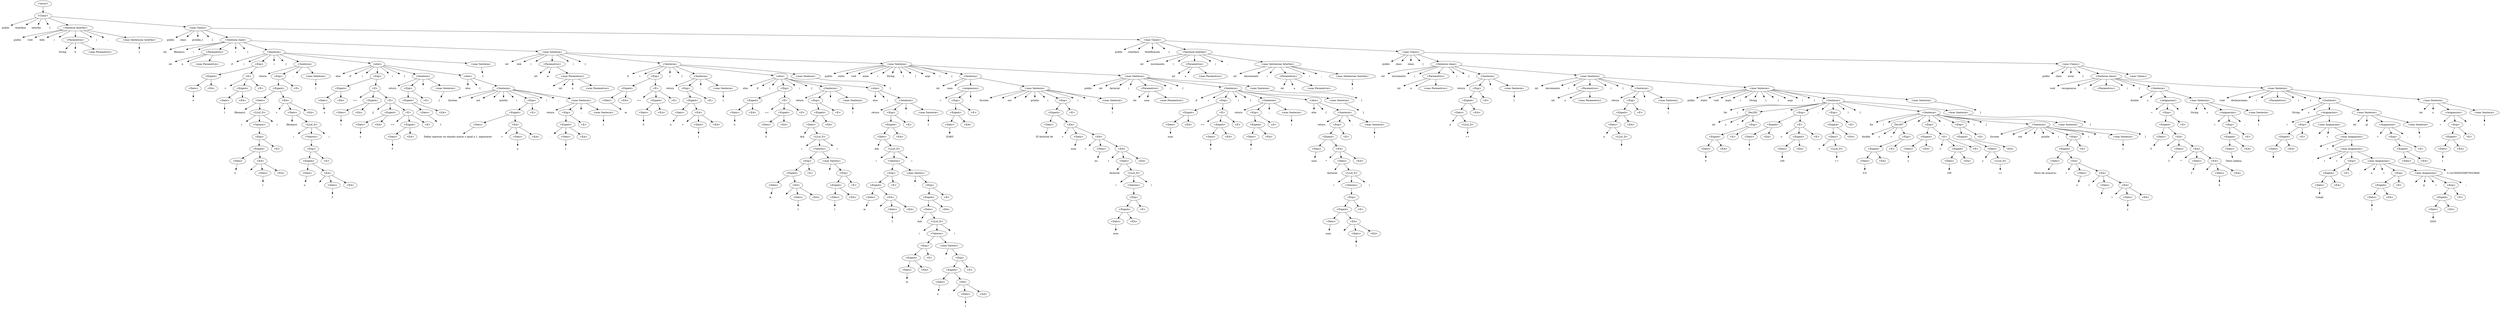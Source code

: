 digraph D {

//------------------------iniico--------------------------

inicio [label="<inicio>"] 


//--------------------------Clase0--------------------------

Clase0 [label="<Clase>"] 
inicio->Clase0

1[label="public"; shape=plaintext] 
Clase0->1

2[label="interface"; shape=plaintext] 
Clase0->2

3[label="interfaz"; shape=plaintext] 
Clase0->3

4[label="{"; shape=plaintext] 
Clase0->4

//--------------------------sentGI5--------------------------

sentGI5 [label="<Sentecia Interfaz>"] 
Clase0->sentGI5

5[label="public"; shape=plaintext] 
sentGI5->5

6[label="void"; shape=plaintext] 
sentGI5->6

7[label="helo"; shape=plaintext] 
sentGI5->7

8[label="("; shape=plaintext] 
sentGI5->8

//--------------------------parametos9--------------------------

parametos9 [label="<Parametros>"] 
sentGI5->parametos9

9[label="String"; shape=plaintext] 
parametos9->9

10[label="h"; shape=plaintext] 
parametos9->10

//--------------------------masParams11--------------------------
masParams11 [label="<mas Parametros>"] 
parametos9->masParams11

11[label=")"; shape=plaintext] 
sentGI5->11

12[label=";"; shape=plaintext] 
sentGI5->12

//--------------------------masSentGl13--------------------------

masSentGl13 [label="<mas Sentencias Interfaz>"] 

sentGI5->masSentGl13

13[label="}"; shape=plaintext] 
masSentGl13->13

//--------------------------masClases14--------------------------

masClases14 [label="<mas Clases>"] 

Clase0->masClases14

14[label="public"; shape=plaintext] 
masClases14->14

15[label="class"; shape=plaintext] 
masClases14->15

16[label="prueba_1"; shape=plaintext] 
masClases14->16

17[label="{"; shape=plaintext] 
masClases14->17

//--------------------------sentG18--------------------------

sentG18 [label="<Sentecia clase>"] 
masClases14->sentG18

18[label="int"; shape=plaintext] 
sentG18->18

19[label="fibonacci"; shape=plaintext] 
sentG18->19

20[label="("; shape=plaintext] 
sentG18->20

//--------------------------parametos21--------------------------

parametos21 [label="<Parametros>"] 
sentG18->parametos21

21[label="int"; shape=plaintext] 
parametos21->21

22[label="n"; shape=plaintext] 
parametos21->22

//--------------------------masParams23--------------------------
masParams23 [label="<mas Parametros>"] 
parametos21->masParams23

23[label=")"; shape=plaintext] 
sentG18->23

24[label="{"; shape=plaintext] 
sentG18->24

//--------------------------sentFunc25--------------------------

sentFunc25 [label="<Sentecia>"] 
sentG18->sentFunc25

25[label="if"; shape=plaintext] 
sentFunc25->25

26[label="("; shape=plaintext] 
sentFunc25->26

//--------------------------exp27--------------------------

exp27 [label="<Exp>"] 
sentFunc25->exp27

//--------------------------ExpA27--------------------------

ExpA27 [label="<ExpeA>"] 
exp27->ExpA27

//--------------------------dato27--------------------------

dato27 [label="<Dato>"] 
ExpA27->dato27

27[label="n"; shape=plaintext] 
dato27->27

//--------------------------EA28--------------------------

EA28 [label="<EA>"] 
ExpA27->EA28

//--------------------------E28--------------------------

E28 [label="<E>"] 
exp27->E28

28[label=">"; shape=plaintext] 
E28->28

//--------------------------ExpA29--------------------------

ExpA29 [label="<ExpeA>"] 
E28->ExpA29

//--------------------------dato29--------------------------

dato29 [label="<Dato>"] 
ExpA29->dato29

29[label="1"; shape=plaintext] 
dato29->29

//--------------------------EA30--------------------------

EA30 [label="<EA>"] 
ExpA29->EA30

//--------------------------E30--------------------------

E30 [label="<E>"] 
E28->E30

30[label=")"; shape=plaintext] 
sentFunc25->30

31[label="{"; shape=plaintext] 
sentFunc25->31

//--------------------------sentif32--------------------------

sentif32 [label="<Sentecia>"] 
sentFunc25->sentif32

32[label="return"; shape=plaintext] 
sentif32->32

//--------------------------exp33--------------------------

exp33 [label="<Exp>"] 
sentif32->exp33

//--------------------------ExpA33--------------------------

ExpA33 [label="<ExpeA>"] 
exp33->ExpA33

//--------------------------dato33--------------------------

dato33 [label="<Dato>"] 
ExpA33->dato33

33[label="fibonacci"; shape=plaintext] 
dato33->33

//--------------------------LLoI_D34--------------------------

LLoI_D34 [label="<LLoI_D>"] 
dato33->LLoI_D34

34[label="("; shape=plaintext] 
LLoI_D34->34

//--------------------------Valores35--------------------------

Valores35 [label="<Valores>"] 
LLoI_D34->Valores35

//--------------------------exp35--------------------------

exp35 [label="<Exp>"] 
Valores35->exp35

//--------------------------ExpA35--------------------------

ExpA35 [label="<ExpeA>"] 
exp35->ExpA35

//--------------------------dato35--------------------------

dato35 [label="<Dato>"] 
ExpA35->dato35

35[label="n"; shape=plaintext] 
dato35->35

//--------------------------EA36--------------------------

EA36 [label="<EA>"] 
ExpA35->EA36

36[label="-"; shape=plaintext] 
EA36->36

//--------------------------dato37--------------------------

dato37 [label="<Dato>"] 
EA36->dato37

37[label="1"; shape=plaintext] 
dato37->37

//--------------------------EA38--------------------------

EA38 [label="<EA>"] 
EA36->EA38

//--------------------------E38--------------------------

E38 [label="<E>"] 
exp35->E38

38[label=")"; shape=plaintext] 
LLoI_D34->38

//--------------------------EA39--------------------------

EA39 [label="<EA>"] 
ExpA33->EA39

39[label="+"; shape=plaintext] 
EA39->39

//--------------------------dato40--------------------------

dato40 [label="<Dato>"] 
EA39->dato40

40[label="fibonacci"; shape=plaintext] 
dato40->40

//--------------------------LLoI_D41--------------------------

LLoI_D41 [label="<LLoI_D>"] 
dato40->LLoI_D41

41[label="("; shape=plaintext] 
LLoI_D41->41

//--------------------------Valores42--------------------------

Valores42 [label="<Valores>"] 
LLoI_D41->Valores42

//--------------------------exp42--------------------------

exp42 [label="<Exp>"] 
Valores42->exp42

//--------------------------ExpA42--------------------------

ExpA42 [label="<ExpeA>"] 
exp42->ExpA42

//--------------------------dato42--------------------------

dato42 [label="<Dato>"] 
ExpA42->dato42

42[label="n"; shape=plaintext] 
dato42->42

//--------------------------EA43--------------------------

EA43 [label="<EA>"] 
ExpA42->EA43

43[label="-"; shape=plaintext] 
EA43->43

//--------------------------dato44--------------------------

dato44 [label="<Dato>"] 
EA43->dato44

44[label="2"; shape=plaintext] 
dato44->44

//--------------------------EA45--------------------------

EA45 [label="<EA>"] 
EA43->EA45

//--------------------------E45--------------------------

E45 [label="<E>"] 
exp42->E45

45[label=")"; shape=plaintext] 
LLoI_D41->45

//--------------------------EA46--------------------------

EA46 [label="<EA>"] 
EA39->EA46

//--------------------------E46--------------------------

E46 [label="<E>"] 
exp33->E46

46[label=";"; shape=plaintext] 
sentif32->46

//--------------------------sentif32--------------------------

sent47 [label="<mas Sentecia>"] 
sentif32->sent47

48[label="}"; shape=plaintext] 
sent47->48

//--------------------------else49--------------------------

else49 [label="<else>"] 
sentFunc25->else49

49[label=" else "; shape=plaintext] 
else49->49

50[label=" if "; shape=plaintext] 
else49->50

51[label="("; shape=plaintext] 
else49->51

//--------------------------exp52--------------------------

exp52 [label="<Exp>"] 
else49->exp52

//--------------------------ExpA52--------------------------

ExpA52 [label="<ExpeA>"] 
exp52->ExpA52

//--------------------------dato52--------------------------

dato52 [label="<Dato>"] 
ExpA52->dato52

52[label="n"; shape=plaintext] 
dato52->52

//--------------------------EA53--------------------------

EA53 [label="<EA>"] 
ExpA52->EA53

//--------------------------E53--------------------------

E53 [label="<E>"] 
exp52->E53

53[label="=="; shape=plaintext] 
E53->53

//--------------------------ExpA54--------------------------

ExpA54 [label="<ExpeA>"] 
E53->ExpA54

//--------------------------dato54--------------------------

dato54 [label="<Dato>"] 
ExpA54->dato54

54[label="1"; shape=plaintext] 
dato54->54

//--------------------------EA55--------------------------

EA55 [label="<EA>"] 
ExpA54->EA55

//--------------------------E55--------------------------

E55 [label="<E>"] 
E53->E55

55[label="||"; shape=plaintext] 
E55->55

//--------------------------ExpA56--------------------------

ExpA56 [label="<ExpeA>"] 
E55->ExpA56

//--------------------------dato56--------------------------

dato56 [label="<Dato>"] 
ExpA56->dato56

56[label="n"; shape=plaintext] 
dato56->56

//--------------------------EA57--------------------------

EA57 [label="<EA>"] 
ExpA56->EA57

//--------------------------E57--------------------------

E57 [label="<E>"] 
E55->E57

57[label="=="; shape=plaintext] 
E57->57

//--------------------------ExpA58--------------------------

ExpA58 [label="<ExpeA>"] 
E57->ExpA58

//--------------------------dato58--------------------------

dato58 [label="<Dato>"] 
ExpA58->dato58

58[label="0"; shape=plaintext] 
dato58->58

//--------------------------EA59--------------------------

EA59 [label="<EA>"] 
ExpA58->EA59

//--------------------------E59--------------------------

E59 [label="<E>"] 
E57->E59

59[label=")"; shape=plaintext] 
else49->59

60[label="{"; shape=plaintext] 
else49->60

//--------------------------else49--------------------------

sentElseIf61 [label="<Sentecia>"] 
else49->sentElseIf61

62[label="return"; shape=plaintext] 
sentElseIf61->62

//--------------------------exp63--------------------------

exp63 [label="<Exp>"] 
sentElseIf61->exp63

//--------------------------ExpA63--------------------------

ExpA63 [label="<ExpeA>"] 
exp63->ExpA63

//--------------------------dato63--------------------------

dato63 [label="<Dato>"] 
ExpA63->dato63

63[label="1"; shape=plaintext] 
dato63->63

//--------------------------EA64--------------------------

EA64 [label="<EA>"] 
ExpA63->EA64

//--------------------------E64--------------------------

E64 [label="<E>"] 
exp63->E64

64[label=";"; shape=plaintext] 
sentElseIf61->64

//--------------------------sentElseIf61--------------------------

sent65 [label="<mas Sentecia>"] 
sentElseIf61->sent65

65[label="}"; shape=plaintext] 
sent65->65

//--------------------------bloqueElse66--------------------------

bloqueElse66 [label="<else>"] 
else49->bloqueElse66

66[label=" else "; shape=plaintext] 
bloqueElse66->66

67[label="{"; shape=plaintext] 
bloqueElse66->67

//--------------------------bloqueElse66--------------------------

sentElse68 [label="<Sentecia>"] 
bloqueElse66->sentElse68

69[label="System"; shape=plaintext] 
sentElse68->69

70[label="."; shape=plaintext] 
sentElse68->70

71[label="out"; shape=plaintext] 
sentElse68->71

72[label="."; shape=plaintext] 
sentElse68->72

73[label="println"; shape=plaintext] 
sentElse68->73

74[label="("; shape=plaintext] 
sentElse68->74

//--------------------------exp75--------------------------

exp75 [label="<Exp>"] 
sentElse68->exp75

//--------------------------ExpA75--------------------------

ExpA75 [label="<ExpeA>"] 
exp75->ExpA75

//--------------------------dato75--------------------------

dato75 [label="<Dato>"] 
ExpA75->dato75

75[label="Debes ingresar un tamaño mayor o igual a 1, ingresaste: "; shape=plaintext] 
dato75->75

//--------------------------EA76--------------------------

EA76 [label="<EA>"] 
ExpA75->EA76

76[label="+"; shape=plaintext] 
EA76->76

//--------------------------dato77--------------------------

dato77 [label="<Dato>"] 
EA76->dato77

77[label="n"; shape=plaintext] 
dato77->77

//--------------------------EA78--------------------------

EA78 [label="<EA>"] 
EA76->EA78

//--------------------------E78--------------------------

E78 [label="<E>"] 
exp75->E78

78[label=")"; shape=plaintext] 
sentElse68->78

79[label=";"; shape=plaintext] 
sentElse68->79

//--------------------------sentElse68--------------------------

sent80 [label="<mas Sentecia>"] 
sentElse68->sent80

80[label="return"; shape=plaintext] 
sent80->80

//--------------------------exp81--------------------------

exp81 [label="<Exp>"] 
sent80->exp81

//--------------------------ExpA81--------------------------

ExpA81 [label="<ExpeA>"] 
exp81->ExpA81

81[label="-"; shape=plaintext] 
ExpA81->81

//--------------------------dato82--------------------------

dato82 [label="<Dato>"] 
ExpA81->dato82

82[label="1"; shape=plaintext] 
dato82->82

//--------------------------EA83--------------------------

EA83 [label="<EA>"] 
ExpA81->EA83

//--------------------------E83--------------------------

E83 [label="<E>"] 
exp81->E83

83[label=";"; shape=plaintext] 
sent80->83

//--------------------------sent80--------------------------

sent84 [label="<mas Sentecia>"] 
sent80->sent84

84[label="}"; shape=plaintext] 
sent84->84

//--------------------------sent85--------------------------

sent85 [label="<mas Sentecia>"] 
sentFunc25->sent85

85[label="}"; shape=plaintext] 
sent85->85

//--------------------------sentG86--------------------------

sentG86 [label="<mas Sentecia>"] 
sentG18->sentG86

86[label="int"; shape=plaintext] 
sentG86->86

87[label="Ack"; shape=plaintext] 
sentG86->87

88[label="("; shape=plaintext] 
sentG86->88

//--------------------------parametos89--------------------------

parametos89 [label="<Parametros>"] 
sentG86->parametos89

89[label="int"; shape=plaintext] 
parametos89->89

90[label="m"; shape=plaintext] 
parametos89->90

//--------------------------masParams91--------------------------
masParams91 [label="<mas Parametros>"] 
parametos89->masParams91

91[label=","; shape=plaintext] 
masParams91->91

92[label="int"; shape=plaintext] 
masParams91->92

93[label="n"; shape=plaintext] 
masParams91->93

//--------------------------masParams94--------------------------
masParams94 [label="<mas Parametros>"] 
masParams91->masParams94

94[label=")"; shape=plaintext] 
sentG86->94

95[label="{"; shape=plaintext] 
sentG86->95

//--------------------------sentFunc96--------------------------

sentFunc96 [label="<Sentecia>"] 
sentG86->sentFunc96

96[label="if"; shape=plaintext] 
sentFunc96->96

97[label="("; shape=plaintext] 
sentFunc96->97

//--------------------------exp98--------------------------

exp98 [label="<Exp>"] 
sentFunc96->exp98

//--------------------------ExpA98--------------------------

ExpA98 [label="<ExpeA>"] 
exp98->ExpA98

//--------------------------dato98--------------------------

dato98 [label="<Dato>"] 
ExpA98->dato98

98[label="m"; shape=plaintext] 
dato98->98

//--------------------------EA99--------------------------

EA99 [label="<EA>"] 
ExpA98->EA99

//--------------------------E99--------------------------

E99 [label="<E>"] 
exp98->E99

99[label="=="; shape=plaintext] 
E99->99

//--------------------------ExpA100--------------------------

ExpA100 [label="<ExpeA>"] 
E99->ExpA100

//--------------------------dato100--------------------------

dato100 [label="<Dato>"] 
ExpA100->dato100

100[label="0"; shape=plaintext] 
dato100->100

//--------------------------EA101--------------------------

EA101 [label="<EA>"] 
ExpA100->EA101

//--------------------------E101--------------------------

E101 [label="<E>"] 
E99->E101

101[label=")"; shape=plaintext] 
sentFunc96->101

102[label="{"; shape=plaintext] 
sentFunc96->102

//--------------------------sentif103--------------------------

sentif103 [label="<Sentecia>"] 
sentFunc96->sentif103

103[label="return"; shape=plaintext] 
sentif103->103

//--------------------------exp104--------------------------

exp104 [label="<Exp>"] 
sentif103->exp104

//--------------------------ExpA104--------------------------

ExpA104 [label="<ExpeA>"] 
exp104->ExpA104

//--------------------------dato104--------------------------

dato104 [label="<Dato>"] 
ExpA104->dato104

104[label="n"; shape=plaintext] 
dato104->104

//--------------------------EA105--------------------------

EA105 [label="<EA>"] 
ExpA104->EA105

105[label="+"; shape=plaintext] 
EA105->105

//--------------------------dato106--------------------------

dato106 [label="<Dato>"] 
EA105->dato106

106[label="1"; shape=plaintext] 
dato106->106

//--------------------------EA107--------------------------

EA107 [label="<EA>"] 
EA105->EA107

//--------------------------E107--------------------------

E107 [label="<E>"] 
exp104->E107

107[label=";"; shape=plaintext] 
sentif103->107

//--------------------------sentif103--------------------------

sent108 [label="<mas Sentecia>"] 
sentif103->sent108

108[label="}"; shape=plaintext] 
sent108->108

//--------------------------else109--------------------------

else109 [label="<else>"] 
sentFunc96->else109

109[label=" else "; shape=plaintext] 
else109->109

110[label=" if "; shape=plaintext] 
else109->110

111[label="("; shape=plaintext] 
else109->111

//--------------------------exp112--------------------------

exp112 [label="<Exp>"] 
else109->exp112

//--------------------------ExpA112--------------------------

ExpA112 [label="<ExpeA>"] 
exp112->ExpA112

//--------------------------dato112--------------------------

dato112 [label="<Dato>"] 
ExpA112->dato112

112[label="n"; shape=plaintext] 
dato112->112

//--------------------------EA113--------------------------

EA113 [label="<EA>"] 
ExpA112->EA113

//--------------------------E113--------------------------

E113 [label="<E>"] 
exp112->E113

113[label="=="; shape=plaintext] 
E113->113

//--------------------------ExpA114--------------------------

ExpA114 [label="<ExpeA>"] 
E113->ExpA114

//--------------------------dato114--------------------------

dato114 [label="<Dato>"] 
ExpA114->dato114

114[label="0"; shape=plaintext] 
dato114->114

//--------------------------EA115--------------------------

EA115 [label="<EA>"] 
ExpA114->EA115

//--------------------------E115--------------------------

E115 [label="<E>"] 
E113->E115

115[label=")"; shape=plaintext] 
else109->115

116[label="{"; shape=plaintext] 
else109->116

//--------------------------else109--------------------------

sentElseIf117 [label="<Sentecia>"] 
else109->sentElseIf117

117[label="return"; shape=plaintext] 
sentElseIf117->117

//--------------------------exp118--------------------------

exp118 [label="<Exp>"] 
sentElseIf117->exp118

//--------------------------ExpA118--------------------------

ExpA118 [label="<ExpeA>"] 
exp118->ExpA118

//--------------------------dato118--------------------------

dato118 [label="<Dato>"] 
ExpA118->dato118

118[label="Ack"; shape=plaintext] 
dato118->118

//--------------------------LLoI_D119--------------------------

LLoI_D119 [label="<LLoI_D>"] 
dato118->LLoI_D119

119[label="("; shape=plaintext] 
LLoI_D119->119

//--------------------------Valores120--------------------------

Valores120 [label="<Valores>"] 
LLoI_D119->Valores120

//--------------------------exp120--------------------------

exp120 [label="<Exp>"] 
Valores120->exp120

//--------------------------ExpA120--------------------------

ExpA120 [label="<ExpeA>"] 
exp120->ExpA120

//--------------------------dato120--------------------------

dato120 [label="<Dato>"] 
ExpA120->dato120

120[label="m"; shape=plaintext] 
dato120->120

//--------------------------EA121--------------------------

EA121 [label="<EA>"] 
ExpA120->EA121

121[label="-"; shape=plaintext] 
EA121->121

//--------------------------dato122--------------------------

dato122 [label="<Dato>"] 
EA121->dato122

122[label="1"; shape=plaintext] 
dato122->122

//--------------------------EA123--------------------------

EA123 [label="<EA>"] 
EA121->EA123

//--------------------------E123--------------------------

E123 [label="<E>"] 
exp120->E123

//--------------------------Valores123--------------------------

Valores123 [label="<mas Valores>"] 
Valores120->Valores123

123[label=","; shape=plaintext] 
Valores123->123

//--------------------------exp124--------------------------

exp124 [label="<Exp>"] 
Valores123->exp124

//--------------------------ExpA124--------------------------

ExpA124 [label="<ExpeA>"] 
exp124->ExpA124

//--------------------------dato124--------------------------

dato124 [label="<Dato>"] 
ExpA124->dato124

124[label="1"; shape=plaintext] 
dato124->124

//--------------------------EA125--------------------------

EA125 [label="<EA>"] 
ExpA124->EA125

//--------------------------E125--------------------------

E125 [label="<E>"] 
exp124->E125

125[label=")"; shape=plaintext] 
LLoI_D119->125

//--------------------------EA126--------------------------

EA126 [label="<EA>"] 
ExpA118->EA126

//--------------------------E126--------------------------

E126 [label="<E>"] 
exp118->E126

126[label=";"; shape=plaintext] 
sentElseIf117->126

//--------------------------sentElseIf117--------------------------

sent127 [label="<mas Sentecia>"] 
sentElseIf117->sent127

127[label="}"; shape=plaintext] 
sent127->127

//--------------------------bloqueElse128--------------------------

bloqueElse128 [label="<else>"] 
else109->bloqueElse128

128[label=" else "; shape=plaintext] 
bloqueElse128->128

129[label="{"; shape=plaintext] 
bloqueElse128->129

//--------------------------bloqueElse128--------------------------

sentElse130 [label="<Sentecia>"] 
bloqueElse128->sentElse130

130[label="return"; shape=plaintext] 
sentElse130->130

//--------------------------exp131--------------------------

exp131 [label="<Exp>"] 
sentElse130->exp131

//--------------------------ExpA131--------------------------

ExpA131 [label="<ExpeA>"] 
exp131->ExpA131

//--------------------------dato131--------------------------

dato131 [label="<Dato>"] 
ExpA131->dato131

131[label="Ack"; shape=plaintext] 
dato131->131

//--------------------------LLoI_D132--------------------------

LLoI_D132 [label="<LLoI_D>"] 
dato131->LLoI_D132

132[label="("; shape=plaintext] 
LLoI_D132->132

//--------------------------Valores133--------------------------

Valores133 [label="<Valores>"] 
LLoI_D132->Valores133

//--------------------------exp133--------------------------

exp133 [label="<Exp>"] 
Valores133->exp133

//--------------------------ExpA133--------------------------

ExpA133 [label="<ExpeA>"] 
exp133->ExpA133

//--------------------------dato133--------------------------

dato133 [label="<Dato>"] 
ExpA133->dato133

133[label="m"; shape=plaintext] 
dato133->133

//--------------------------EA134--------------------------

EA134 [label="<EA>"] 
ExpA133->EA134

134[label="-"; shape=plaintext] 
EA134->134

//--------------------------dato135--------------------------

dato135 [label="<Dato>"] 
EA134->dato135

135[label="1"; shape=plaintext] 
dato135->135

//--------------------------EA136--------------------------

EA136 [label="<EA>"] 
EA134->EA136

//--------------------------E136--------------------------

E136 [label="<E>"] 
exp133->E136

//--------------------------Valores136--------------------------

Valores136 [label="<mas Valores>"] 
Valores133->Valores136

136[label=","; shape=plaintext] 
Valores136->136

//--------------------------exp137--------------------------

exp137 [label="<Exp>"] 
Valores136->exp137

//--------------------------ExpA137--------------------------

ExpA137 [label="<ExpeA>"] 
exp137->ExpA137

//--------------------------dato137--------------------------

dato137 [label="<Dato>"] 
ExpA137->dato137

137[label="Ack"; shape=plaintext] 
dato137->137

//--------------------------LLoI_D138--------------------------

LLoI_D138 [label="<LLoI_D>"] 
dato137->LLoI_D138

138[label="("; shape=plaintext] 
LLoI_D138->138

//--------------------------Valores139--------------------------

Valores139 [label="<Valores>"] 
LLoI_D138->Valores139

//--------------------------exp139--------------------------

exp139 [label="<Exp>"] 
Valores139->exp139

//--------------------------ExpA139--------------------------

ExpA139 [label="<ExpeA>"] 
exp139->ExpA139

//--------------------------dato139--------------------------

dato139 [label="<Dato>"] 
ExpA139->dato139

139[label="m"; shape=plaintext] 
dato139->139

//--------------------------EA140--------------------------

EA140 [label="<EA>"] 
ExpA139->EA140

//--------------------------E140--------------------------

E140 [label="<E>"] 
exp139->E140

//--------------------------Valores140--------------------------

Valores140 [label="<mas Valores>"] 
Valores139->Valores140

140[label=","; shape=plaintext] 
Valores140->140

//--------------------------exp141--------------------------

exp141 [label="<Exp>"] 
Valores140->exp141

//--------------------------ExpA141--------------------------

ExpA141 [label="<ExpeA>"] 
exp141->ExpA141

//--------------------------dato141--------------------------

dato141 [label="<Dato>"] 
ExpA141->dato141

141[label="n"; shape=plaintext] 
dato141->141

//--------------------------EA142--------------------------

EA142 [label="<EA>"] 
ExpA141->EA142

142[label="-"; shape=plaintext] 
EA142->142

//--------------------------dato143--------------------------

dato143 [label="<Dato>"] 
EA142->dato143

143[label="1"; shape=plaintext] 
dato143->143

//--------------------------EA144--------------------------

EA144 [label="<EA>"] 
EA142->EA144

//--------------------------E144--------------------------

E144 [label="<E>"] 
exp141->E144

144[label=")"; shape=plaintext] 
LLoI_D138->144

//--------------------------EA145--------------------------

EA145 [label="<EA>"] 
ExpA137->EA145

//--------------------------E145--------------------------

E145 [label="<E>"] 
exp137->E145

145[label=")"; shape=plaintext] 
LLoI_D132->145

//--------------------------EA146--------------------------

EA146 [label="<EA>"] 
ExpA131->EA146

//--------------------------E146--------------------------

E146 [label="<E>"] 
exp131->E146

146[label=";"; shape=plaintext] 
sentElse130->146

//--------------------------sentElse130--------------------------

sent147 [label="<mas Sentecia>"] 
sentElse130->sent147

147[label="}"; shape=plaintext] 
sent147->147

//--------------------------sent148--------------------------

sent148 [label="<mas Sentecia>"] 
sentFunc96->sent148

148[label="}"; shape=plaintext] 
sent148->148

//--------------------------sentG149--------------------------

sentG149 [label="<mas Sentecia>"] 
sentG86->sentG149

149[label="public"; shape=plaintext] 
sentG149->149

150[label="static"; shape=plaintext] 
sentG149->150

151[label="void"; shape=plaintext] 
sentG149->151

152[label="main"; shape=plaintext] 
sentG149->152

153[label="("; shape=plaintext] 
sentG149->153

154[label="String"; shape=plaintext] 
sentG149->154

155[label="["; shape=plaintext] 
sentG149->155

156[label="]"; shape=plaintext] 
sentG149->156

157[label="args"; shape=plaintext] 
sentG149->157

158[label=")"; shape=plaintext] 
sentG149->158

159[label="{"; shape=plaintext] 
sentG149->159

//--------------------------sentMain160--------------------------

sentMain160 [label="<Sentecia>"] 
sentG149->sentMain160

160[label="int"; shape=plaintext] 
sentMain160->160

161[label="num"; shape=plaintext] 
sentMain160->161

//--------------------------asig162--------------------------

asig162 [label="<Asignacion>"] 
sentMain160->asig162

162[label="="; shape=plaintext] 
asig162->162

//--------------------------exp163--------------------------

exp163 [label="<Exp>"] 
asig162->exp163

//--------------------------ExpA163--------------------------

ExpA163 [label="<ExpeA>"] 
exp163->ExpA163

//--------------------------dato163--------------------------

dato163 [label="<Dato>"] 
ExpA163->dato163

163[label="32465"; shape=plaintext] 
dato163->163

//--------------------------EA164--------------------------

EA164 [label="<EA>"] 
ExpA163->EA164

//--------------------------E164--------------------------

E164 [label="<E>"] 
exp163->E164

164[label=";"; shape=plaintext] 
asig162->164

//--------------------------sentMain160--------------------------

sent165 [label="<mas Sentecia>"] 
sentMain160->sent165

165[label="System"; shape=plaintext] 
sent165->165

166[label="."; shape=plaintext] 
sent165->166

167[label="out"; shape=plaintext] 
sent165->167

168[label="."; shape=plaintext] 
sent165->168

169[label="println"; shape=plaintext] 
sent165->169

170[label="("; shape=plaintext] 
sent165->170

//--------------------------exp171--------------------------

exp171 [label="<Exp>"] 
sent165->exp171

//--------------------------ExpA171--------------------------

ExpA171 [label="<ExpeA>"] 
exp171->ExpA171

//--------------------------dato171--------------------------

dato171 [label="<Dato>"] 
ExpA171->dato171

171[label="El factorial de "; shape=plaintext] 
dato171->171

//--------------------------EA172--------------------------

EA172 [label="<EA>"] 
ExpA171->EA172

172[label="+"; shape=plaintext] 
EA172->172

//--------------------------dato173--------------------------

dato173 [label="<Dato>"] 
EA172->dato173

173[label="num"; shape=plaintext] 
dato173->173

//--------------------------EA174--------------------------

EA174 [label="<EA>"] 
EA172->EA174

174[label="+"; shape=plaintext] 
EA174->174

//--------------------------dato175--------------------------

dato175 [label="<Dato>"] 
EA174->dato175

175[label=" es: "; shape=plaintext] 
dato175->175

//--------------------------EA176--------------------------

EA176 [label="<EA>"] 
EA174->EA176

176[label="+"; shape=plaintext] 
EA176->176

//--------------------------dato177--------------------------

dato177 [label="<Dato>"] 
EA176->dato177

177[label="factorial"; shape=plaintext] 
dato177->177

//--------------------------LLoI_D178--------------------------

LLoI_D178 [label="<LLoI_D>"] 
dato177->LLoI_D178

178[label="("; shape=plaintext] 
LLoI_D178->178

//--------------------------Valores179--------------------------

Valores179 [label="<Valores>"] 
LLoI_D178->Valores179

//--------------------------exp179--------------------------

exp179 [label="<Exp>"] 
Valores179->exp179

//--------------------------ExpA179--------------------------

ExpA179 [label="<ExpeA>"] 
exp179->ExpA179

//--------------------------dato179--------------------------

dato179 [label="<Dato>"] 
ExpA179->dato179

179[label="num"; shape=plaintext] 
dato179->179

//--------------------------EA180--------------------------

EA180 [label="<EA>"] 
ExpA179->EA180

//--------------------------E180--------------------------

E180 [label="<E>"] 
exp179->E180

180[label=")"; shape=plaintext] 
LLoI_D178->180

//--------------------------EA181--------------------------

EA181 [label="<EA>"] 
EA176->EA181

//--------------------------E181--------------------------

E181 [label="<E>"] 
exp171->E181

181[label=")"; shape=plaintext] 
sent165->181

182[label=";"; shape=plaintext] 
sent165->182

//--------------------------sent165--------------------------

sent183 [label="<mas Sentecia>"] 
sent165->sent183

183[label="}"; shape=plaintext] 
sent183->183

//--------------------------sentG184--------------------------

sentG184 [label="<mas Sentecia>"] 
sentG149->sentG184

184[label="public"; shape=plaintext] 
sentG184->184

185[label="int"; shape=plaintext] 
sentG184->185

186[label="factorial"; shape=plaintext] 
sentG184->186

187[label="("; shape=plaintext] 
sentG184->187

//--------------------------parametos188--------------------------

parametos188 [label="<Parametros>"] 
sentG184->parametos188

188[label="int"; shape=plaintext] 
parametos188->188

189[label="num"; shape=plaintext] 
parametos188->189

//--------------------------masParams190--------------------------
masParams190 [label="<mas Parametros>"] 
parametos188->masParams190

190[label=")"; shape=plaintext] 
sentG184->190

191[label="{"; shape=plaintext] 
sentG184->191

//--------------------------sentFunc192--------------------------

sentFunc192 [label="<Sentecia>"] 
sentG184->sentFunc192

192[label="if"; shape=plaintext] 
sentFunc192->192

193[label="("; shape=plaintext] 
sentFunc192->193

//--------------------------exp194--------------------------

exp194 [label="<Exp>"] 
sentFunc192->exp194

//--------------------------ExpA194--------------------------

ExpA194 [label="<ExpeA>"] 
exp194->ExpA194

//--------------------------dato194--------------------------

dato194 [label="<Dato>"] 
ExpA194->dato194

194[label="num"; shape=plaintext] 
dato194->194

//--------------------------EA195--------------------------

EA195 [label="<EA>"] 
ExpA194->EA195

//--------------------------E195--------------------------

E195 [label="<E>"] 
exp194->E195

195[label="=="; shape=plaintext] 
E195->195

//--------------------------ExpA196--------------------------

ExpA196 [label="<ExpeA>"] 
E195->ExpA196

//--------------------------dato196--------------------------

dato196 [label="<Dato>"] 
ExpA196->dato196

196[label="0"; shape=plaintext] 
dato196->196

//--------------------------EA197--------------------------

EA197 [label="<EA>"] 
ExpA196->EA197

//--------------------------E197--------------------------

E197 [label="<E>"] 
E195->E197

197[label=")"; shape=plaintext] 
sentFunc192->197

198[label="{"; shape=plaintext] 
sentFunc192->198

//--------------------------sentif199--------------------------

sentif199 [label="<Sentecia>"] 
sentFunc192->sentif199

199[label="return"; shape=plaintext] 
sentif199->199

//--------------------------exp200--------------------------

exp200 [label="<Exp>"] 
sentif199->exp200

//--------------------------ExpA200--------------------------

ExpA200 [label="<ExpeA>"] 
exp200->ExpA200

//--------------------------dato200--------------------------

dato200 [label="<Dato>"] 
ExpA200->dato200

200[label="1"; shape=plaintext] 
dato200->200

//--------------------------EA201--------------------------

EA201 [label="<EA>"] 
ExpA200->EA201

//--------------------------E201--------------------------

E201 [label="<E>"] 
exp200->E201

201[label=";"; shape=plaintext] 
sentif199->201

//--------------------------sentif199--------------------------

sent202 [label="<mas Sentecia>"] 
sentif199->sent202

202[label="}"; shape=plaintext] 
sent202->202

//--------------------------else203--------------------------

else203 [label="<else>"] 
sentFunc192->else203

203[label=" else "; shape=plaintext] 
else203->203

204[label="{"; shape=plaintext] 
else203->204

//--------------------------else203--------------------------

sentElse205 [label="<Sentecia>"] 
else203->sentElse205

205[label="return"; shape=plaintext] 
sentElse205->205

//--------------------------exp206--------------------------

exp206 [label="<Exp>"] 
sentElse205->exp206

//--------------------------ExpA206--------------------------

ExpA206 [label="<ExpeA>"] 
exp206->ExpA206

//--------------------------dato206--------------------------

dato206 [label="<Dato>"] 
ExpA206->dato206

206[label="num"; shape=plaintext] 
dato206->206

//--------------------------EA207--------------------------

EA207 [label="<EA>"] 
ExpA206->EA207

207[label="*"; shape=plaintext] 
EA207->207

//--------------------------dato208--------------------------

dato208 [label="<Dato>"] 
EA207->dato208

208[label="factorial"; shape=plaintext] 
dato208->208

//--------------------------LLoI_D209--------------------------

LLoI_D209 [label="<LLoI_D>"] 
dato208->LLoI_D209

209[label="("; shape=plaintext] 
LLoI_D209->209

//--------------------------Valores210--------------------------

Valores210 [label="<Valores>"] 
LLoI_D209->Valores210

//--------------------------exp210--------------------------

exp210 [label="<Exp>"] 
Valores210->exp210

//--------------------------ExpA210--------------------------

ExpA210 [label="<ExpeA>"] 
exp210->ExpA210

//--------------------------dato210--------------------------

dato210 [label="<Dato>"] 
ExpA210->dato210

210[label="num"; shape=plaintext] 
dato210->210

//--------------------------EA211--------------------------

EA211 [label="<EA>"] 
ExpA210->EA211

211[label="-"; shape=plaintext] 
EA211->211

//--------------------------dato212--------------------------

dato212 [label="<Dato>"] 
EA211->dato212

212[label="1"; shape=plaintext] 
dato212->212

//--------------------------EA213--------------------------

EA213 [label="<EA>"] 
EA211->EA213

//--------------------------E213--------------------------

E213 [label="<E>"] 
exp210->E213

213[label=")"; shape=plaintext] 
LLoI_D209->213

//--------------------------EA214--------------------------

EA214 [label="<EA>"] 
EA207->EA214

//--------------------------E214--------------------------

E214 [label="<E>"] 
exp206->E214

214[label=";"; shape=plaintext] 
sentElse205->214

//--------------------------sentElse205--------------------------

sent215 [label="<mas Sentecia>"] 
sentElse205->sent215

215[label="}"; shape=plaintext] 
sent215->215

//--------------------------sent216--------------------------

sent216 [label="<mas Sentecia>"] 
sentFunc192->sent216

216[label="}"; shape=plaintext] 
sent216->216

//--------------------------sentG217--------------------------

sentG217 [label="<mas Sentecia>"] 
sentG184->sentG217

229[label="}"; shape=plaintext] 
sentG217->229

//--------------------------masClases230--------------------------

masClases230 [label="<mas Clases>"] 

masClases14->masClases230

231[label="public"; shape=plaintext] 
masClases230->231

232[label="interface"; shape=plaintext] 
masClases230->232

233[label="Modificacion"; shape=plaintext] 
masClases230->233

234[label="{"; shape=plaintext] 
masClases230->234

//--------------------------sentGI235--------------------------

sentGI235 [label="<Sentecia Interfaz>"] 
masClases230->sentGI235

235[label="int"; shape=plaintext] 
sentGI235->235

236[label="incremento"; shape=plaintext] 
sentGI235->236

237[label="("; shape=plaintext] 
sentGI235->237

//--------------------------parametos238--------------------------

parametos238 [label="<Parametros>"] 
sentGI235->parametos238

238[label="int"; shape=plaintext] 
parametos238->238

239[label="a"; shape=plaintext] 
parametos238->239

//--------------------------masParams240--------------------------
masParams240 [label="<mas Parametros>"] 
parametos238->masParams240

240[label=")"; shape=plaintext] 
sentGI235->240

241[label=";"; shape=plaintext] 
sentGI235->241

//--------------------------masSentGl242--------------------------

masSentGl242 [label="<mas Sentencias Interfaz>"] 

sentGI235->masSentGl242

242[label="int"; shape=plaintext] 
masSentGl242->242

243[label="decremento"; shape=plaintext] 
masSentGl242->243

244[label="("; shape=plaintext] 
masSentGl242->244

//--------------------------parametos245--------------------------

parametos245 [label="<Parametros>"] 
masSentGl242->parametos245

245[label="int"; shape=plaintext] 
parametos245->245

246[label="a"; shape=plaintext] 
parametos245->246

//--------------------------masParams247--------------------------
masParams247 [label="<mas Parametros>"] 
parametos245->masParams247

247[label=")"; shape=plaintext] 
masSentGl242->247

248[label=";"; shape=plaintext] 
masSentGl242->248

//--------------------------masSentGl249--------------------------

masSentGl249 [label="<mas Sentencias Interfaz>"] 

masSentGl242->masSentGl249

249[label="}"; shape=plaintext] 
masSentGl249->249

//--------------------------masClases250--------------------------

masClases250 [label="<mas Clases>"] 

masClases230->masClases250

250[label="public"; shape=plaintext] 
masClases250->250

251[label="class"; shape=plaintext] 
masClases250->251

252[label="clase"; shape=plaintext] 
masClases250->252

253[label="{"; shape=plaintext] 
masClases250->253

//--------------------------sentG254--------------------------

sentG254 [label="<Sentecia clase>"] 
masClases250->sentG254

254[label="int"; shape=plaintext] 
sentG254->254

255[label="incremento"; shape=plaintext] 
sentG254->255

256[label="("; shape=plaintext] 
sentG254->256

//--------------------------parametos257--------------------------

parametos257 [label="<Parametros>"] 
sentG254->parametos257

257[label="int"; shape=plaintext] 
parametos257->257

258[label="a"; shape=plaintext] 
parametos257->258

//--------------------------masParams259--------------------------
masParams259 [label="<mas Parametros>"] 
parametos257->masParams259

259[label=")"; shape=plaintext] 
sentG254->259

260[label="{"; shape=plaintext] 
sentG254->260

//--------------------------sentFunc261--------------------------

sentFunc261 [label="<Sentecia>"] 
sentG254->sentFunc261

261[label="return"; shape=plaintext] 
sentFunc261->261

//--------------------------exp262--------------------------

exp262 [label="<Exp>"] 
sentFunc261->exp262

//--------------------------ExpA262--------------------------

ExpA262 [label="<ExpeA>"] 
exp262->ExpA262

//--------------------------dato262--------------------------

dato262 [label="<Dato>"] 
ExpA262->dato262

262[label="a"; shape=plaintext] 
dato262->262

//--------------------------LLoI_D263--------------------------

LLoI_D263 [label="<LLoI_D>"] 
dato262->LLoI_D263

263[label="++"; shape=plaintext] 
LLoI_D263->263

//--------------------------EA264--------------------------

EA264 [label="<EA>"] 
ExpA262->EA264

//--------------------------E264--------------------------

E264 [label="<E>"] 
exp262->E264

264[label=";"; shape=plaintext] 
sentFunc261->264

//--------------------------sentFunc261--------------------------

sent265 [label="<mas Sentecia>"] 
sentFunc261->sent265

265[label="}"; shape=plaintext] 
sent265->265

//--------------------------sentG266--------------------------

sentG266 [label="<mas Sentecia>"] 
sentG254->sentG266

266[label="int"; shape=plaintext] 
sentG266->266

267[label="decremento"; shape=plaintext] 
sentG266->267

268[label="("; shape=plaintext] 
sentG266->268

//--------------------------parametos269--------------------------

parametos269 [label="<Parametros>"] 
sentG266->parametos269

269[label="int"; shape=plaintext] 
parametos269->269

270[label="a"; shape=plaintext] 
parametos269->270

//--------------------------masParams271--------------------------
masParams271 [label="<mas Parametros>"] 
parametos269->masParams271

271[label=")"; shape=plaintext] 
sentG266->271

272[label="{"; shape=plaintext] 
sentG266->272

//--------------------------sentFunc273--------------------------

sentFunc273 [label="<Sentecia>"] 
sentG266->sentFunc273

273[label="return"; shape=plaintext] 
sentFunc273->273

//--------------------------exp274--------------------------

exp274 [label="<Exp>"] 
sentFunc273->exp274

//--------------------------ExpA274--------------------------

ExpA274 [label="<ExpeA>"] 
exp274->ExpA274

//--------------------------dato274--------------------------

dato274 [label="<Dato>"] 
ExpA274->dato274

274[label="a"; shape=plaintext] 
dato274->274

//--------------------------LLoI_D275--------------------------

LLoI_D275 [label="<LLoI_D>"] 
dato274->LLoI_D275

275[label="--"; shape=plaintext] 
LLoI_D275->275

//--------------------------EA276--------------------------

EA276 [label="<EA>"] 
ExpA274->EA276

//--------------------------E276--------------------------

E276 [label="<E>"] 
exp274->E276

276[label=";"; shape=plaintext] 
sentFunc273->276

//--------------------------sentFunc273--------------------------

sent277 [label="<mas Sentecia>"] 
sentFunc273->sent277

277[label="}"; shape=plaintext] 
sent277->277

//--------------------------sentG278--------------------------

sentG278 [label="<mas Sentecia>"] 
sentG266->sentG278

278[label="public"; shape=plaintext] 
sentG278->278

279[label="static"; shape=plaintext] 
sentG278->279

280[label="void"; shape=plaintext] 
sentG278->280

281[label="main"; shape=plaintext] 
sentG278->281

282[label="("; shape=plaintext] 
sentG278->282

283[label="String"; shape=plaintext] 
sentG278->283

284[label="["; shape=plaintext] 
sentG278->284

285[label="]"; shape=plaintext] 
sentG278->285

286[label="args"; shape=plaintext] 
sentG278->286

287[label=")"; shape=plaintext] 
sentG278->287

288[label="{"; shape=plaintext] 
sentG278->288

//--------------------------sentMain289--------------------------

sentMain289 [label="<Sentecia>"] 
sentG278->sentMain289

290[label="for"; shape=plaintext] 
sentMain289->290

291[label="("; shape=plaintext] 
sentMain289->291

//--------------------------Dec292--------------------------

sentMain289->Dec292

292[label="int"; shape=plaintext] 
Dec292->292

293[label="x"; shape=plaintext] 
Dec292->293

294[label="="; shape=plaintext] 
Dec292->294

//--------------------------exp295--------------------------

exp295 [label="<Exp>"] 
Dec292->exp295

//--------------------------ExpA295--------------------------

ExpA295 [label="<ExpeA>"] 
exp295->ExpA295

//--------------------------dato295--------------------------

dato295 [label="<Dato>"] 
ExpA295->dato295

295[label="0"; shape=plaintext] 
dato295->295

//--------------------------EA296--------------------------

EA296 [label="<EA>"] 
ExpA295->EA296

//--------------------------E296--------------------------

E296 [label="<E>"] 
exp295->E296

296[label=";"; shape=plaintext] 
sentMain289->296

//--------------------------exp297--------------------------

exp297 [label="<Exp>"] 
sentMain289->exp297

//--------------------------ExpA297--------------------------

ExpA297 [label="<ExpeA>"] 
exp297->ExpA297

//--------------------------dato297--------------------------

dato297 [label="<Dato>"] 
ExpA297->dato297

297[label="x"; shape=plaintext] 
dato297->297

//--------------------------EA298--------------------------

EA298 [label="<EA>"] 
ExpA297->EA298

//--------------------------E298--------------------------

E298 [label="<E>"] 
exp297->E298

298[label="<"; shape=plaintext] 
E298->298

//--------------------------ExpA299--------------------------

ExpA299 [label="<ExpeA>"] 
E298->ExpA299

//--------------------------dato299--------------------------

dato299 [label="<Dato>"] 
ExpA299->dato299

299[label="100"; shape=plaintext] 
dato299->299

//--------------------------EA300--------------------------

EA300 [label="<EA>"] 
ExpA299->EA300

//--------------------------E300--------------------------

E300 [label="<E>"] 
E298->E300

300[label=";"; shape=plaintext] 
sentMain289->300

//--------------------------exp301--------------------------

exp301 [label="<Exp>"] 
sentMain289->exp301

//--------------------------ExpA301--------------------------

ExpA301 [label="<ExpeA>"] 
exp301->ExpA301

//--------------------------dato301--------------------------

dato301 [label="<Dato>"] 
ExpA301->dato301

301[label="x"; shape=plaintext] 
dato301->301

//--------------------------LLoI_D302--------------------------

LLoI_D302 [label="<LLoI_D>"] 
dato301->LLoI_D302

302[label="++"; shape=plaintext] 
LLoI_D302->302

//--------------------------EA303--------------------------

EA303 [label="<EA>"] 
ExpA301->EA303

//--------------------------E303--------------------------

E303 [label="<E>"] 
exp301->E303

303[label=")"; shape=plaintext] 
sentMain289->303

304[label="{"; shape=plaintext] 
sentMain289->304

//--------------------------sentFor305--------------------------

sentFor305 [label="<Sentecia>"] 
sentMain289->sentFor305

305[label="for"; shape=plaintext] 
sentFor305->305

306[label="("; shape=plaintext] 
sentFor305->306

//--------------------------Dec307--------------------------

sentFor305->Dec307

307[label="double"; shape=plaintext] 
Dec307->307

308[label="y"; shape=plaintext] 
Dec307->308

309[label="="; shape=plaintext] 
Dec307->309

//--------------------------exp310--------------------------

exp310 [label="<Exp>"] 
Dec307->exp310

//--------------------------ExpA310--------------------------

ExpA310 [label="<ExpeA>"] 
exp310->ExpA310

//--------------------------dato310--------------------------

dato310 [label="<Dato>"] 
ExpA310->dato310

310[label="0.0"; shape=plaintext] 
dato310->310

//--------------------------EA311--------------------------

EA311 [label="<EA>"] 
ExpA310->EA311

//--------------------------E311--------------------------

E311 [label="<E>"] 
exp310->E311

311[label=";"; shape=plaintext] 
sentFor305->311

//--------------------------exp312--------------------------

exp312 [label="<Exp>"] 
sentFor305->exp312

//--------------------------ExpA312--------------------------

ExpA312 [label="<ExpeA>"] 
exp312->ExpA312

//--------------------------dato312--------------------------

dato312 [label="<Dato>"] 
ExpA312->dato312

312[label="y"; shape=plaintext] 
dato312->312

//--------------------------EA313--------------------------

EA313 [label="<EA>"] 
ExpA312->EA313

//--------------------------E313--------------------------

E313 [label="<E>"] 
exp312->E313

313[label="<"; shape=plaintext] 
E313->313

//--------------------------ExpA314--------------------------

ExpA314 [label="<ExpeA>"] 
E313->ExpA314

//--------------------------dato314--------------------------

dato314 [label="<Dato>"] 
ExpA314->dato314

314[label="100"; shape=plaintext] 
dato314->314

//--------------------------EA315--------------------------

EA315 [label="<EA>"] 
ExpA314->EA315

//--------------------------E315--------------------------

E315 [label="<E>"] 
E313->E315

315[label=";"; shape=plaintext] 
sentFor305->315

//--------------------------exp316--------------------------

exp316 [label="<Exp>"] 
sentFor305->exp316

//--------------------------ExpA316--------------------------

ExpA316 [label="<ExpeA>"] 
exp316->ExpA316

//--------------------------dato316--------------------------

dato316 [label="<Dato>"] 
ExpA316->dato316

316[label="y"; shape=plaintext] 
dato316->316

//--------------------------LLoI_D317--------------------------

LLoI_D317 [label="<LLoI_D>"] 
dato316->LLoI_D317

317[label="++"; shape=plaintext] 
LLoI_D317->317

//--------------------------EA318--------------------------

EA318 [label="<EA>"] 
ExpA316->EA318

//--------------------------E318--------------------------

E318 [label="<E>"] 
exp316->E318

318[label=")"; shape=plaintext] 
sentFor305->318

319[label="{"; shape=plaintext] 
sentFor305->319

//--------------------------sentFor320--------------------------

sentFor320 [label="<Sentecia>"] 
sentFor305->sentFor320

320[label="System"; shape=plaintext] 
sentFor320->320

321[label="."; shape=plaintext] 
sentFor320->321

322[label="out"; shape=plaintext] 
sentFor320->322

323[label="."; shape=plaintext] 
sentFor320->323

324[label="println"; shape=plaintext] 
sentFor320->324

325[label="("; shape=plaintext] 
sentFor320->325

//--------------------------exp326--------------------------

exp326 [label="<Exp>"] 
sentFor320->exp326

//--------------------------ExpA326--------------------------

ExpA326 [label="<ExpeA>"] 
exp326->ExpA326

//--------------------------dato326--------------------------

dato326 [label="<Dato>"] 
ExpA326->dato326

326[label="Pares de numeros: "; shape=plaintext] 
dato326->326

//--------------------------EA327--------------------------

EA327 [label="<EA>"] 
ExpA326->EA327

327[label="+"; shape=plaintext] 
EA327->327

//--------------------------dato328--------------------------

dato328 [label="<Dato>"] 
EA327->dato328

328[label="x"; shape=plaintext] 
dato328->328

//--------------------------EA329--------------------------

EA329 [label="<EA>"] 
EA327->EA329

329[label="+"; shape=plaintext] 
EA329->329

//--------------------------dato330--------------------------

dato330 [label="<Dato>"] 
EA329->dato330

330[label=" ,"; shape=plaintext] 
dato330->330

//--------------------------EA331--------------------------

EA331 [label="<EA>"] 
EA329->EA331

331[label="+"; shape=plaintext] 
EA331->331

//--------------------------dato332--------------------------

dato332 [label="<Dato>"] 
EA331->dato332

332[label="y"; shape=plaintext] 
dato332->332

//--------------------------EA333--------------------------

EA333 [label="<EA>"] 
EA331->EA333

//--------------------------E333--------------------------

E333 [label="<E>"] 
exp326->E333

333[label=")"; shape=plaintext] 
sentFor320->333

334[label=";"; shape=plaintext] 
sentFor320->334

//--------------------------sentFor320--------------------------

sent335 [label="<mas Sentecia>"] 
sentFor320->sent335

335[label="}"; shape=plaintext] 
sent335->335

//--------------------------sentFor305--------------------------

sent336 [label="<mas Sentecia>"] 
sentFor305->sent336

336[label="}"; shape=plaintext] 
sent336->336

//--------------------------sentMain289--------------------------

sent337 [label="<mas Sentecia>"] 
sentMain289->sent337

337[label="}"; shape=plaintext] 
sent337->337

//--------------------------sentG338--------------------------

sentG338 [label="<mas Sentecia>"] 
sentG278->sentG338

338[label="}"; shape=plaintext] 
sentG338->338

//--------------------------masClases339--------------------------

masClases339 [label="<mas Clases>"] 

masClases250->masClases339

339[label="public"; shape=plaintext] 
masClases339->339

340[label="class"; shape=plaintext] 
masClases339->340

341[label="error"; shape=plaintext] 
masClases339->341

342[label="{"; shape=plaintext] 
masClases339->342

//--------------------------sentG343--------------------------

sentG343 [label="<Sentecia clase>"] 
masClases339->sentG343

344[label="void"; shape=plaintext] 
sentG343->344

345[label="recuperarse"; shape=plaintext] 
sentG343->345

346[label="("; shape=plaintext] 
sentG343->346

//--------------------------parametos347--------------------------

parametos347 [label="<Parametros>"] 
sentG343->parametos347

347[label=")"; shape=plaintext] 
sentG343->347

348[label="{"; shape=plaintext] 
sentG343->348

//--------------------------sentVoid349--------------------------

sentVoid349 [label="<Sentecia>"] 
sentG343->sentVoid349

349[label="double"; shape=plaintext] 
sentVoid349->349

350[label="x"; shape=plaintext] 
sentVoid349->350

//--------------------------asig351--------------------------

asig351 [label="<Asignacion>"] 
sentVoid349->asig351

351[label="="; shape=plaintext] 
asig351->351

//--------------------------exp352--------------------------

exp352 [label="<Exp>"] 
asig351->exp352

//--------------------------ExpA352--------------------------

ExpA352 [label="<ExpeA>"] 
exp352->ExpA352

//--------------------------dato352--------------------------

dato352 [label="<Dato>"] 
ExpA352->dato352

352[label="5"; shape=plaintext] 
dato352->352

//--------------------------EA353--------------------------

EA353 [label="<EA>"] 
ExpA352->EA353

353[label="-"; shape=plaintext] 
EA353->353

//--------------------------dato354--------------------------

dato354 [label="<Dato>"] 
EA353->dato354

354[label="3"; shape=plaintext] 
dato354->354

//--------------------------EA355--------------------------

EA355 [label="<EA>"] 
EA353->EA355

355[label="*"; shape=plaintext] 
EA355->355

//--------------------------dato356--------------------------

dato356 [label="<Dato>"] 
EA355->dato356

356[label="2"; shape=plaintext] 
dato356->356

//--------------------------EA357--------------------------

EA357 [label="<EA>"] 
EA355->EA357

357[label="-"; shape=plaintext] 
EA357->357

//--------------------------dato358--------------------------

dato358 [label="<Dato>"] 
EA357->dato358

358[label="4"; shape=plaintext] 
dato358->358

//--------------------------EA359--------------------------

EA359 [label="<EA>"] 
EA357->EA359

//--------------------------E359--------------------------

E359 [label="<E>"] 
exp352->E359

359[label=";"; shape=plaintext] 
asig351->359

//--------------------------sentVoid349--------------------------

sent360 [label="<mas Sentecia>"] 
sentVoid349->sent360

360[label="String"; shape=plaintext] 
sent360->360

361[label="s"; shape=plaintext] 
sent360->361

//--------------------------asig362--------------------------

asig362 [label="<Asignacion>"] 
sent360->asig362

362[label="="; shape=plaintext] 
asig362->362

//--------------------------exp363--------------------------

exp363 [label="<Exp>"] 
asig362->exp363

//--------------------------ExpA363--------------------------

ExpA363 [label="<ExpeA>"] 
exp363->ExpA363

//--------------------------dato363--------------------------

dato363 [label="<Dato>"] 
ExpA363->dato363

363[label="Texto cadena"; shape=plaintext] 
dato363->363

//--------------------------EA364--------------------------

EA364 [label="<EA>"] 
ExpA363->EA364

//--------------------------E364--------------------------

E364 [label="<E>"] 
exp363->E364

364[label=";"; shape=plaintext] 
asig362->364

//--------------------------sent360--------------------------

sent365 [label="<mas Sentecia>"] 
sent360->sent365

390[label="}"; shape=plaintext] 
sent365->390

//--------------------------sentG391--------------------------

sentG391 [label="<mas Sentecia>"] 
sentG343->sentG391

391[label="void"; shape=plaintext] 
sentG391->391

392[label="declaraciones"; shape=plaintext] 
sentG391->392

393[label="("; shape=plaintext] 
sentG391->393

//--------------------------parametos394--------------------------

parametos394 [label="<Parametros>"] 
sentG391->parametos394

394[label=")"; shape=plaintext] 
sentG391->394

395[label="{"; shape=plaintext] 
sentG391->395

//--------------------------sentVoid396--------------------------

sentVoid396 [label="<Sentecia>"] 
sentG391->sentVoid396

396[label="String"; shape=plaintext] 
sentVoid396->396

397[label="s"; shape=plaintext] 
sentVoid396->397

//--------------------------asig398--------------------------

asig398 [label="<Asignacion>"] 
sentVoid396->asig398

398[label="="; shape=plaintext] 
asig398->398

//--------------------------exp399--------------------------

exp399 [label="<Exp>"] 
asig398->exp399

//--------------------------ExpA399--------------------------

ExpA399 [label="<ExpeA>"] 
exp399->ExpA399

//--------------------------dato399--------------------------

dato399 [label="<Dato>"] 
ExpA399->dato399

399[label=""; shape=plaintext] 
dato399->399

//--------------------------EA400--------------------------

EA400 [label="<EA>"] 
ExpA399->EA400

//--------------------------E400--------------------------

E400 [label="<E>"] 
exp399->E400

//--------------------------masAsig400--------------------------

masAsig400 [label="<mas Asignacion>"] 
asig398->masAsig400

400[label=","; shape=plaintext] 
masAsig400->400

401[label="t"; shape=plaintext] 
masAsig400->401

//--------------------------masAsig402--------------------------

masAsig402 [label="<mas Asignacion>"] 
masAsig400->masAsig402

402[label=","; shape=plaintext] 
masAsig402->402

403[label="r"; shape=plaintext] 
masAsig402->403

//--------------------------masAsig404--------------------------

masAsig404 [label="<mas Asignacion>"] 
masAsig402->masAsig404

404[label=","; shape=plaintext] 
masAsig404->404

405[label="i"; shape=plaintext] 
masAsig404->405

406[label="="; shape=plaintext] 
masAsig404->406

//--------------------------exp407--------------------------

exp407 [label="<Exp>"] 
masAsig404->exp407

//--------------------------ExpA407--------------------------

ExpA407 [label="<ExpeA>"] 
exp407->ExpA407

//--------------------------dato407--------------------------

dato407 [label="<Dato>"] 
ExpA407->dato407

407[label="Compi"; shape=plaintext] 
dato407->407

//--------------------------EA408--------------------------

EA408 [label="<EA>"] 
ExpA407->EA408

//--------------------------E408--------------------------

E408 [label="<E>"] 
exp407->E408

//--------------------------masAsig408--------------------------

masAsig408 [label="<mas Asignacion>"] 
masAsig404->masAsig408

408[label=","; shape=plaintext] 
masAsig408->408

409[label="n"; shape=plaintext] 
masAsig408->409

410[label="="; shape=plaintext] 
masAsig408->410

//--------------------------exp411--------------------------

exp411 [label="<Exp>"] 
masAsig408->exp411

//--------------------------ExpA411--------------------------

ExpA411 [label="<ExpeA>"] 
exp411->ExpA411

//--------------------------dato411--------------------------

dato411 [label="<Dato>"] 
ExpA411->dato411

411[label="1"; shape=plaintext] 
dato411->411

//--------------------------EA412--------------------------

EA412 [label="<EA>"] 
ExpA411->EA412

//--------------------------E412--------------------------

E412 [label="<E>"] 
exp411->E412

//--------------------------masAsig412--------------------------

masAsig412 [label="<mas Asignacion>"] 
masAsig408->masAsig412

412[label=","; shape=plaintext] 
masAsig412->412

413[label="g"; shape=plaintext] 
masAsig412->413

414[label="="; shape=plaintext] 
masAsig412->414

//--------------------------exp415--------------------------

exp415 [label="<Exp>"] 
masAsig412->exp415

//--------------------------ExpA415--------------------------

ExpA415 [label="<ExpeA>"] 
exp415->ExpA415

//--------------------------dato415--------------------------

dato415 [label="<Dato>"] 
ExpA415->dato415

415[label="2020"; shape=plaintext] 
dato415->415

//--------------------------EA416--------------------------

EA416 [label="<EA>"] 
ExpA415->EA416

//--------------------------E416--------------------------

E416 [label="<E>"] 
exp415->E416

416[label=";"; shape=plaintext] 
masAsig412->416

//--------------------------sentVoid396--------------------------

sent417 [label="<mas Sentecia>"] 
sentVoid396->sent417

417[label="int"; shape=plaintext] 
sent417->417

418[label="pi"; shape=plaintext] 
sent417->418

//--------------------------asig419--------------------------

asig419 [label="<Asignacion>"] 
sent417->asig419

419[label="="; shape=plaintext] 
asig419->419

//--------------------------exp420--------------------------

exp420 [label="<Exp>"] 
asig419->exp420

//--------------------------ExpA420--------------------------

ExpA420 [label="<ExpeA>"] 
exp420->ExpA420

//--------------------------dato420--------------------------

dato420 [label="<Dato>"] 
ExpA420->dato420

420[label="3.14159265358979323846"; shape=plaintext] 
dato420->420

//--------------------------EA421--------------------------

EA421 [label="<EA>"] 
ExpA420->EA421

//--------------------------E421--------------------------

E421 [label="<E>"] 
exp420->E421

421[label=";"; shape=plaintext] 
asig419->421

//--------------------------sent417--------------------------

sent422 [label="<mas Sentecia>"] 
sent417->sent422

422[label="}"; shape=plaintext] 
sent422->422

//--------------------------sentG423--------------------------

sentG423 [label="<mas Sentecia>"] 
sentG391->sentG423

434[label="int"; shape=plaintext] 
sentG423->434

435[label="x"; shape=plaintext] 
sentG423->435

//--------------------------asig436--------------------------

asig436 [label="<Asignacion>"] 
sentG423->asig436

436[label="="; shape=plaintext] 
asig436->436

//--------------------------exp437--------------------------

exp437 [label="<Exp>"] 
asig436->exp437

//--------------------------ExpA437--------------------------

ExpA437 [label="<ExpeA>"] 
exp437->ExpA437

//--------------------------dato437--------------------------

dato437 [label="<Dato>"] 
ExpA437->dato437

437[label="1"; shape=plaintext] 
dato437->437

//--------------------------EA438--------------------------

EA438 [label="<EA>"] 
ExpA437->EA438

//--------------------------E438--------------------------

E438 [label="<E>"] 
exp437->E438

438[label=";"; shape=plaintext] 
asig436->438

//--------------------------sentG439--------------------------

sentG439 [label="<mas Sentecia>"] 
sentG423->sentG439

462[label="}"; shape=plaintext] 
sentG439->462

//--------------------------masClases463--------------------------

masClases463 [label="<mas Clases>"] 

masClases339->masClases463

}